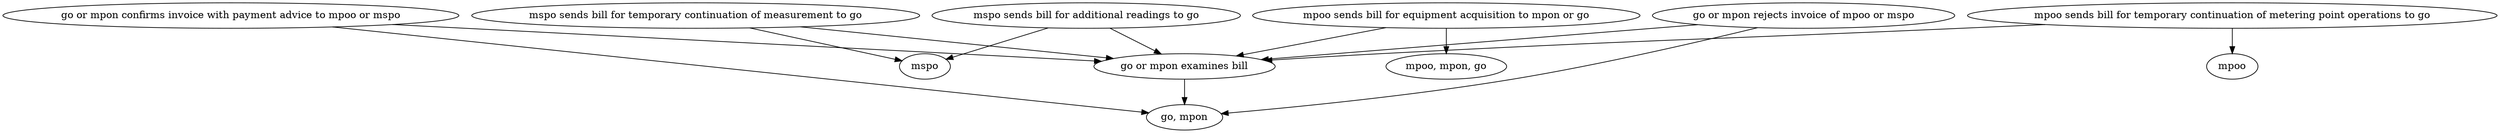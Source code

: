 strict digraph "doc-10.14" {
	graph [name="doc-10.14"];
	"mpoo sends bill for temporary continuation of metering point operations to go"	[attrs="{'type': 'Activity', 'label': 'mpoo sends bill for temporary continuation of metering point operations to go'}"];
	"go or mpon examines bill"	[attrs="{'type': 'Activity', 'label': 'go or mpon examines bill'}"];
	"mpoo sends bill for temporary continuation of metering point operations to go" -> "go or mpon examines bill"	[attrs="{'type': 'flow', 'label': 'flow'}"];
	mpoo	[attrs="{'type': 'Actor', 'label': 'mpoo'}"];
	"mpoo sends bill for temporary continuation of metering point operations to go" -> mpoo	[attrs="{'type': 'actor performer', 'label': 'actor performer'}"];
	"mspo sends bill for temporary continuation of measurement to go"	[attrs="{'type': 'Activity', 'label': 'mspo sends bill for temporary continuation of measurement to go'}"];
	"mspo sends bill for temporary continuation of measurement to go" -> "go or mpon examines bill"	[attrs="{'type': 'flow', 'label': 'flow'}"];
	mspo	[attrs="{'type': 'Actor', 'label': 'mspo'}"];
	"mspo sends bill for temporary continuation of measurement to go" -> mspo	[attrs="{'type': 'actor performer', 'label': 'actor performer'}"];
	"mspo sends bill for additional readings to go"	[attrs="{'type': 'Activity', 'label': 'mspo sends bill for additional readings to go'}"];
	"mspo sends bill for additional readings to go" -> "go or mpon examines bill"	[attrs="{'type': 'flow', 'label': 'flow'}"];
	"mspo sends bill for additional readings to go" -> mspo	[attrs="{'type': 'actor performer', 'label': 'actor performer'}"];
	"mpoo sends bill for equipment acquisition to mpon or go"	[attrs="{'type': 'Activity', 'label': 'mpoo sends bill for equipment acquisition to mpon or go'}"];
	"mpoo sends bill for equipment acquisition to mpon or go" -> "go or mpon examines bill"	[attrs="{'type': 'flow', 'label': 'flow'}"];
	"mpoo, mpon, go"	[attrs="{'type': 'Actor', 'label': 'mpoo, mpon, go'}"];
	"mpoo sends bill for equipment acquisition to mpon or go" -> "mpoo, mpon, go"	[attrs="{'type': 'actor performer', 'label': 'actor performer'}"];
	"go, mpon"	[attrs="{'type': 'Actor', 'label': 'go, mpon'}"];
	"go or mpon examines bill" -> "go, mpon"	[attrs="{'type': 'actor performer', 'label': 'actor performer'}"];
	"go or mpon confirms invoice with payment advice to mpoo or mspo"	[attrs="{'type': 'Activity', 'label': 'go or mpon confirms invoice with payment advice to mpoo or mspo'}"];
	"go or mpon confirms invoice with payment advice to mpoo or mspo" -> "go or mpon examines bill"	[attrs="{'type': 'flow', 'label': 'flow'}"];
	"go or mpon confirms invoice with payment advice to mpoo or mspo" -> "go, mpon"	[attrs="{'type': 'actor performer', 'label': 'actor performer'}"];
	"go or mpon rejects invoice of mpoo or mspo"	[attrs="{'type': 'Activity', 'label': 'go or mpon rejects invoice of mpoo or mspo'}"];
	"go or mpon rejects invoice of mpoo or mspo" -> "go or mpon examines bill"	[attrs="{'type': 'flow', 'label': 'flow'}"];
	"go or mpon rejects invoice of mpoo or mspo" -> "go, mpon"	[attrs="{'type': 'actor performer', 'label': 'actor performer'}"];
}

